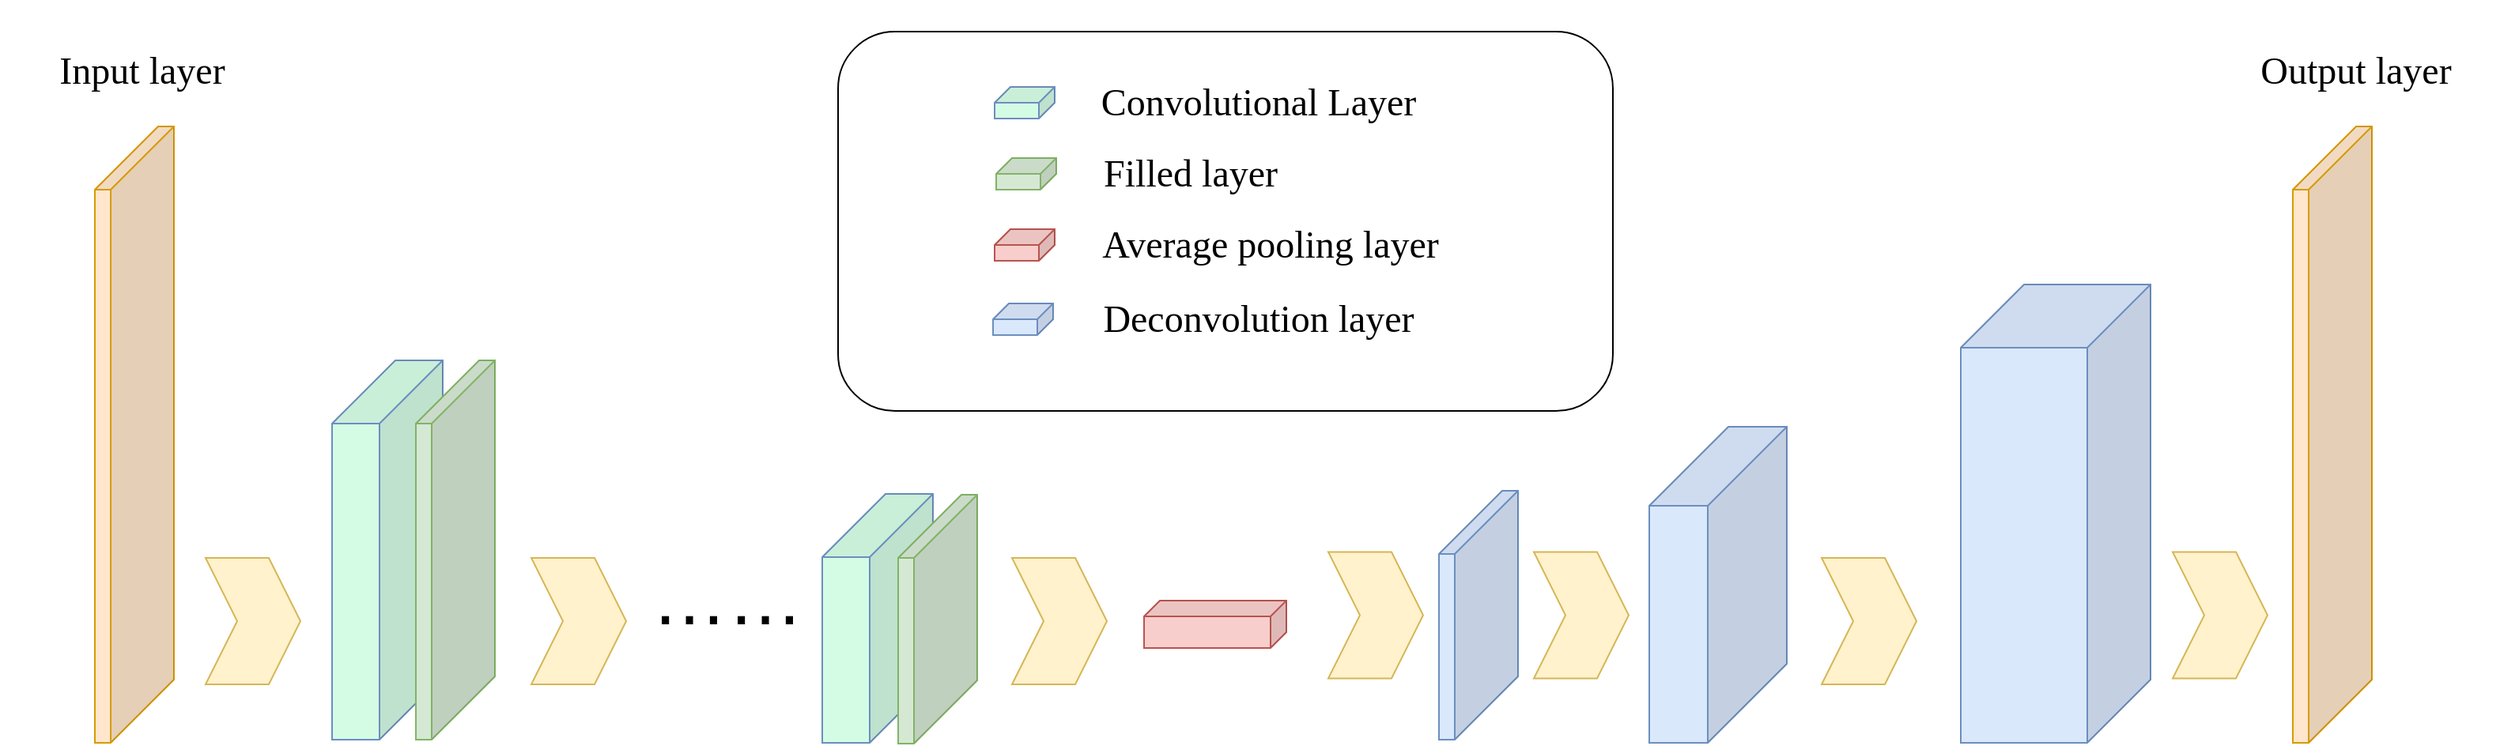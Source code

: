 <mxfile version="25.0.3">
  <diagram name="第 1 页" id="Dq6Lps-M6JQKtfp268AX">
    <mxGraphModel dx="2328" dy="831" grid="1" gridSize="10" guides="1" tooltips="1" connect="1" arrows="1" fold="1" page="1" pageScale="1" pageWidth="827" pageHeight="1169" math="0" shadow="0">
      <root>
        <mxCell id="0" />
        <mxCell id="1" parent="0" />
        <mxCell id="OkDgl0dUBWGQh2s2AeRR-3" value="" style="shape=cube;whiteSpace=wrap;html=1;boundedLbl=1;backgroundOutline=1;darkOpacity=0.05;darkOpacity2=0.1;size=40;direction=east;flipV=0;flipH=1;fillColor=#ffe6cc;strokeColor=#d79b00;" vertex="1" parent="1">
          <mxGeometry x="-250" y="120" width="50" height="390" as="geometry" />
        </mxCell>
        <mxCell id="OkDgl0dUBWGQh2s2AeRR-4" value="" style="shape=cube;whiteSpace=wrap;html=1;boundedLbl=1;backgroundOutline=1;darkOpacity=0.05;darkOpacity2=0.1;size=40;flipH=1;fillColor=#d4fce5;strokeColor=#6c8ebf;" vertex="1" parent="1">
          <mxGeometry x="-100" y="268" width="70" height="240" as="geometry" />
        </mxCell>
        <mxCell id="OkDgl0dUBWGQh2s2AeRR-5" value="" style="shape=cube;whiteSpace=wrap;html=1;boundedLbl=1;backgroundOutline=1;darkOpacity=0.05;darkOpacity2=0.1;size=40;flipH=1;fillColor=#d5e8d4;strokeColor=#82b366;" vertex="1" parent="1">
          <mxGeometry x="-47" y="268" width="50" height="240" as="geometry" />
        </mxCell>
        <mxCell id="OkDgl0dUBWGQh2s2AeRR-6" value="&lt;font style=&quot;font-size: 48px;&quot;&gt;……&lt;/font&gt;" style="text;html=1;align=center;verticalAlign=middle;whiteSpace=wrap;rounded=0;" vertex="1" parent="1">
          <mxGeometry x="120" y="403" width="60" height="30" as="geometry" />
        </mxCell>
        <mxCell id="OkDgl0dUBWGQh2s2AeRR-7" value="" style="shape=cube;whiteSpace=wrap;html=1;boundedLbl=1;backgroundOutline=1;darkOpacity=0.05;darkOpacity2=0.1;size=40;flipH=1;fillColor=#d4fce5;strokeColor=#6c8ebf;" vertex="1" parent="1">
          <mxGeometry x="210" y="352.5" width="70" height="157.5" as="geometry" />
        </mxCell>
        <mxCell id="OkDgl0dUBWGQh2s2AeRR-8" value="" style="shape=cube;whiteSpace=wrap;html=1;boundedLbl=1;backgroundOutline=1;darkOpacity=0.05;darkOpacity2=0.1;size=40;flipH=1;fillColor=#d5e8d4;strokeColor=#82b366;" vertex="1" parent="1">
          <mxGeometry x="258" y="353" width="50" height="157.5" as="geometry" />
        </mxCell>
        <mxCell id="OkDgl0dUBWGQh2s2AeRR-9" value="" style="shape=cube;whiteSpace=wrap;html=1;boundedLbl=1;backgroundOutline=1;darkOpacity=0.05;darkOpacity2=0.1;size=10;flipH=1;fillColor=#f8cecc;strokeColor=#b85450;" vertex="1" parent="1">
          <mxGeometry x="413.5" y="420" width="90" height="30" as="geometry" />
        </mxCell>
        <mxCell id="OkDgl0dUBWGQh2s2AeRR-12" value="" style="shape=cube;whiteSpace=wrap;html=1;boundedLbl=1;backgroundOutline=1;darkOpacity=0.05;darkOpacity2=0.1;size=40;flipH=1;fillColor=#dae8fc;strokeColor=#6c8ebf;" vertex="1" parent="1">
          <mxGeometry x="600" y="350.5" width="50" height="157.5" as="geometry" />
        </mxCell>
        <mxCell id="OkDgl0dUBWGQh2s2AeRR-13" value="" style="shape=step;perimeter=stepPerimeter;whiteSpace=wrap;html=1;fixedSize=1;fillColor=#fff2cc;strokeColor=#d6b656;" vertex="1" parent="1">
          <mxGeometry x="-180" y="393" width="60" height="80" as="geometry" />
        </mxCell>
        <mxCell id="OkDgl0dUBWGQh2s2AeRR-14" value="" style="shape=step;perimeter=stepPerimeter;whiteSpace=wrap;html=1;fixedSize=1;fillColor=#fff2cc;strokeColor=#d6b656;" vertex="1" parent="1">
          <mxGeometry x="26" y="393" width="60" height="80" as="geometry" />
        </mxCell>
        <mxCell id="OkDgl0dUBWGQh2s2AeRR-15" value="" style="shape=step;perimeter=stepPerimeter;whiteSpace=wrap;html=1;fixedSize=1;fillColor=#fff2cc;strokeColor=#d6b656;" vertex="1" parent="1">
          <mxGeometry x="330" y="393" width="60" height="80" as="geometry" />
        </mxCell>
        <mxCell id="OkDgl0dUBWGQh2s2AeRR-16" value="" style="shape=step;perimeter=stepPerimeter;whiteSpace=wrap;html=1;fixedSize=1;fillColor=#fff2cc;strokeColor=#d6b656;" vertex="1" parent="1">
          <mxGeometry x="530" y="389.25" width="60" height="80" as="geometry" />
        </mxCell>
        <mxCell id="OkDgl0dUBWGQh2s2AeRR-17" value="" style="shape=cube;whiteSpace=wrap;html=1;boundedLbl=1;backgroundOutline=1;darkOpacity=0.05;darkOpacity2=0.1;size=50;flipH=1;fillColor=#dae8fc;strokeColor=#6c8ebf;" vertex="1" parent="1">
          <mxGeometry x="733" y="310" width="87" height="200" as="geometry" />
        </mxCell>
        <mxCell id="OkDgl0dUBWGQh2s2AeRR-18" value="" style="shape=cube;whiteSpace=wrap;html=1;boundedLbl=1;backgroundOutline=1;darkOpacity=0.05;darkOpacity2=0.1;size=40;flipH=1;strokeColor=#6c8ebf;fillColor=#dae8fc;" vertex="1" parent="1">
          <mxGeometry x="930" y="220" width="120" height="290" as="geometry" />
        </mxCell>
        <mxCell id="OkDgl0dUBWGQh2s2AeRR-19" value="" style="shape=cube;whiteSpace=wrap;html=1;boundedLbl=1;backgroundOutline=1;darkOpacity=0.05;darkOpacity2=0.1;size=40;direction=east;flipV=0;flipH=1;fillColor=#ffe6cc;strokeColor=#d79b00;" vertex="1" parent="1">
          <mxGeometry x="1140" y="120" width="50" height="390" as="geometry" />
        </mxCell>
        <mxCell id="OkDgl0dUBWGQh2s2AeRR-22" value="" style="shape=step;perimeter=stepPerimeter;whiteSpace=wrap;html=1;fixedSize=1;fillColor=#fff2cc;strokeColor=#d6b656;" vertex="1" parent="1">
          <mxGeometry x="660" y="389.25" width="60" height="80" as="geometry" />
        </mxCell>
        <mxCell id="OkDgl0dUBWGQh2s2AeRR-25" value="" style="shape=step;perimeter=stepPerimeter;whiteSpace=wrap;html=1;fixedSize=1;fillColor=#fff2cc;strokeColor=#d6b656;" vertex="1" parent="1">
          <mxGeometry x="842" y="393" width="60" height="80" as="geometry" />
        </mxCell>
        <mxCell id="OkDgl0dUBWGQh2s2AeRR-26" value="" style="shape=step;perimeter=stepPerimeter;whiteSpace=wrap;html=1;fixedSize=1;fillColor=#fff2cc;strokeColor=#d6b656;" vertex="1" parent="1">
          <mxGeometry x="1064" y="389.25" width="60" height="80" as="geometry" />
        </mxCell>
        <mxCell id="OkDgl0dUBWGQh2s2AeRR-35" value="&lt;font face=&quot;Times New Roman&quot; style=&quot;font-size: 24px;&quot;&gt;&lt;span style=&quot;text-align: left;&quot;&gt;Input&lt;/span&gt;&lt;span style=&quot;text-align: left;&quot;&gt; layer&lt;/span&gt;&lt;/font&gt;" style="text;html=1;align=center;verticalAlign=middle;whiteSpace=wrap;rounded=0;fillColor=none;" vertex="1" parent="1">
          <mxGeometry x="-310" y="40" width="180" height="90" as="geometry" />
        </mxCell>
        <mxCell id="OkDgl0dUBWGQh2s2AeRR-47" value="" style="group" vertex="1" connectable="0" parent="1">
          <mxGeometry x="220" y="60" width="490" height="240" as="geometry" />
        </mxCell>
        <mxCell id="OkDgl0dUBWGQh2s2AeRR-32" value="" style="rounded=1;whiteSpace=wrap;html=1;fillColor=none;" vertex="1" parent="OkDgl0dUBWGQh2s2AeRR-47">
          <mxGeometry width="490" height="240" as="geometry" />
        </mxCell>
        <mxCell id="OkDgl0dUBWGQh2s2AeRR-36" value="" style="shape=cube;whiteSpace=wrap;html=1;boundedLbl=1;backgroundOutline=1;darkOpacity=0.05;darkOpacity2=0.1;size=10;flipH=1;fillColor=#d4fce5;strokeColor=#6c8ebf;" vertex="1" parent="OkDgl0dUBWGQh2s2AeRR-47">
          <mxGeometry x="99" y="35" width="38" height="20" as="geometry" />
        </mxCell>
        <mxCell id="OkDgl0dUBWGQh2s2AeRR-38" value="" style="shape=cube;whiteSpace=wrap;html=1;boundedLbl=1;backgroundOutline=1;darkOpacity=0.05;darkOpacity2=0.1;size=10;flipH=1;fillColor=#d5e8d4;strokeColor=#82b366;" vertex="1" parent="OkDgl0dUBWGQh2s2AeRR-47">
          <mxGeometry x="100" y="80" width="38" height="20" as="geometry" />
        </mxCell>
        <mxCell id="OkDgl0dUBWGQh2s2AeRR-39" value="" style="shape=cube;whiteSpace=wrap;html=1;boundedLbl=1;backgroundOutline=1;darkOpacity=0.05;darkOpacity2=0.1;size=10;flipH=1;fillColor=#f8cecc;strokeColor=#b85450;" vertex="1" parent="OkDgl0dUBWGQh2s2AeRR-47">
          <mxGeometry x="99" y="125" width="38" height="20" as="geometry" />
        </mxCell>
        <mxCell id="OkDgl0dUBWGQh2s2AeRR-40" value="" style="shape=cube;whiteSpace=wrap;html=1;boundedLbl=1;backgroundOutline=1;darkOpacity=0.05;darkOpacity2=0.1;size=10;flipH=1;fillColor=#dae8fc;strokeColor=#6c8ebf;" vertex="1" parent="OkDgl0dUBWGQh2s2AeRR-47">
          <mxGeometry x="98" y="172" width="38" height="20" as="geometry" />
        </mxCell>
        <mxCell id="OkDgl0dUBWGQh2s2AeRR-41" value="&lt;span style=&quot;text-align: left; background-color: rgb(255, 255, 255);&quot;&gt;&lt;font face=&quot;Times New Roman&quot; style=&quot;font-size: 24px;&quot;&gt;Convolutional Layer&lt;/font&gt;&lt;/span&gt;" style="text;html=1;align=center;verticalAlign=middle;whiteSpace=wrap;rounded=0;" vertex="1" parent="OkDgl0dUBWGQh2s2AeRR-47">
          <mxGeometry x="122" y="30" width="288" height="30" as="geometry" />
        </mxCell>
        <mxCell id="OkDgl0dUBWGQh2s2AeRR-42" value="&lt;span style=&quot;text-align: left; background-color: rgb(255, 255, 255);&quot;&gt;&lt;font face=&quot;Times New Roman&quot; style=&quot;font-size: 24px;&quot;&gt;Filled layer&lt;/font&gt;&lt;/span&gt;" style="text;html=1;align=center;verticalAlign=middle;whiteSpace=wrap;rounded=0;" vertex="1" parent="OkDgl0dUBWGQh2s2AeRR-47">
          <mxGeometry x="108" y="75" width="230" height="30" as="geometry" />
        </mxCell>
        <mxCell id="OkDgl0dUBWGQh2s2AeRR-44" value="&lt;span style=&quot;text-align: start; background-color: rgb(255, 255, 255);&quot;&gt;&lt;font face=&quot;Times New Roman&quot; style=&quot;font-size: 24px;&quot;&gt;Average pooling layer&lt;/font&gt;&lt;/span&gt;" style="text;html=1;align=center;verticalAlign=middle;whiteSpace=wrap;rounded=0;" vertex="1" parent="OkDgl0dUBWGQh2s2AeRR-47">
          <mxGeometry x="145" y="120" width="257" height="30" as="geometry" />
        </mxCell>
        <mxCell id="OkDgl0dUBWGQh2s2AeRR-45" value="&lt;span style=&quot;text-align: start; background-color: rgb(255, 255, 255);&quot;&gt;&lt;font face=&quot;Times New Roman&quot; style=&quot;font-size: 24px;&quot;&gt;Deconvolution layer&lt;/font&gt;&lt;/span&gt;" style="text;html=1;align=center;verticalAlign=middle;whiteSpace=wrap;rounded=0;" vertex="1" parent="OkDgl0dUBWGQh2s2AeRR-47">
          <mxGeometry x="161" y="167" width="210" height="30" as="geometry" />
        </mxCell>
        <mxCell id="OkDgl0dUBWGQh2s2AeRR-48" value="&lt;font face=&quot;Times New Roman&quot; style=&quot;font-size: 24px;&quot;&gt;&lt;span style=&quot;text-align: left;&quot;&gt;Output&lt;/span&gt;&lt;span style=&quot;text-align: left;&quot;&gt; layer&lt;/span&gt;&lt;/font&gt;" style="text;html=1;align=center;verticalAlign=middle;whiteSpace=wrap;rounded=0;fillColor=none;" vertex="1" parent="1">
          <mxGeometry x="1090" y="40" width="180" height="90" as="geometry" />
        </mxCell>
      </root>
    </mxGraphModel>
  </diagram>
</mxfile>
